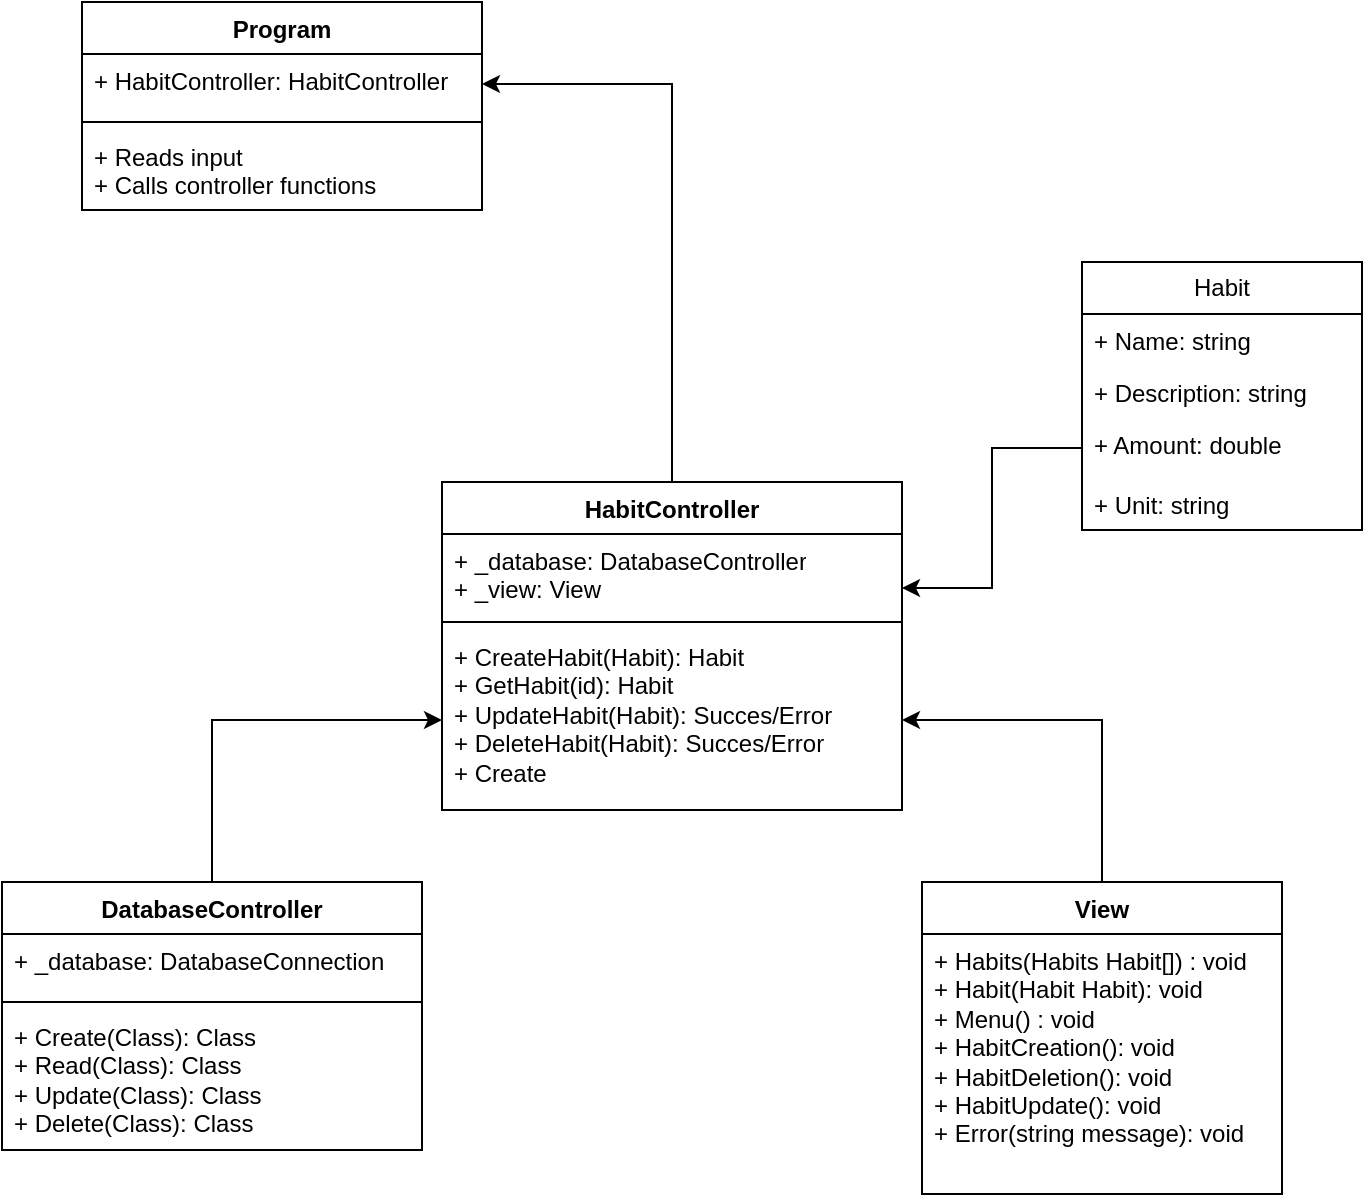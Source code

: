 <mxfile version="24.3.0" type="device">
  <diagram name="Page-1" id="MuE7PLi-8xMIiwO5Gi9H">
    <mxGraphModel dx="792" dy="1097" grid="1" gridSize="10" guides="1" tooltips="1" connect="1" arrows="1" fold="1" page="1" pageScale="1" pageWidth="827" pageHeight="1169" math="0" shadow="0">
      <root>
        <mxCell id="0" />
        <mxCell id="1" parent="0" />
        <mxCell id="YDaZaCtdbL7-nGB_41k7-34" style="edgeStyle=orthogonalEdgeStyle;rounded=0;orthogonalLoop=1;jettySize=auto;html=1;exitX=0.5;exitY=0;exitDx=0;exitDy=0;entryX=0;entryY=0.5;entryDx=0;entryDy=0;" edge="1" parent="1" source="YDaZaCtdbL7-nGB_41k7-3" target="YDaZaCtdbL7-nGB_41k7-21">
          <mxGeometry relative="1" as="geometry" />
        </mxCell>
        <mxCell id="YDaZaCtdbL7-nGB_41k7-3" value="DatabaseController" style="swimlane;fontStyle=1;align=center;verticalAlign=top;childLayout=stackLayout;horizontal=1;startSize=26;horizontalStack=0;resizeParent=1;resizeParentMax=0;resizeLast=0;collapsible=1;marginBottom=0;whiteSpace=wrap;html=1;" vertex="1" parent="1">
          <mxGeometry x="100" y="500" width="210" height="134" as="geometry" />
        </mxCell>
        <mxCell id="YDaZaCtdbL7-nGB_41k7-4" value="+ _database: DatabaseConnection" style="text;strokeColor=none;fillColor=none;align=left;verticalAlign=top;spacingLeft=4;spacingRight=4;overflow=hidden;rotatable=0;points=[[0,0.5],[1,0.5]];portConstraint=eastwest;whiteSpace=wrap;html=1;" vertex="1" parent="YDaZaCtdbL7-nGB_41k7-3">
          <mxGeometry y="26" width="210" height="30" as="geometry" />
        </mxCell>
        <mxCell id="YDaZaCtdbL7-nGB_41k7-5" value="" style="line;strokeWidth=1;fillColor=none;align=left;verticalAlign=middle;spacingTop=-1;spacingLeft=3;spacingRight=3;rotatable=0;labelPosition=right;points=[];portConstraint=eastwest;strokeColor=inherit;" vertex="1" parent="YDaZaCtdbL7-nGB_41k7-3">
          <mxGeometry y="56" width="210" height="8" as="geometry" />
        </mxCell>
        <mxCell id="YDaZaCtdbL7-nGB_41k7-6" value="+ Create(Class): Class&lt;div&gt;+ Read(Class): Class&lt;br&gt;&lt;/div&gt;&lt;div&gt;+ Update(Class): Class&lt;br&gt;&lt;/div&gt;&lt;div&gt;+ Delete(Class): Class&lt;br&gt;&lt;/div&gt;" style="text;strokeColor=none;fillColor=none;align=left;verticalAlign=top;spacingLeft=4;spacingRight=4;overflow=hidden;rotatable=0;points=[[0,0.5],[1,0.5]];portConstraint=eastwest;whiteSpace=wrap;html=1;" vertex="1" parent="YDaZaCtdbL7-nGB_41k7-3">
          <mxGeometry y="64" width="210" height="70" as="geometry" />
        </mxCell>
        <mxCell id="YDaZaCtdbL7-nGB_41k7-33" style="edgeStyle=orthogonalEdgeStyle;rounded=0;orthogonalLoop=1;jettySize=auto;html=1;entryX=1;entryY=0.5;entryDx=0;entryDy=0;" edge="1" parent="1" source="YDaZaCtdbL7-nGB_41k7-8" target="YDaZaCtdbL7-nGB_41k7-21">
          <mxGeometry relative="1" as="geometry" />
        </mxCell>
        <mxCell id="YDaZaCtdbL7-nGB_41k7-8" value="View" style="swimlane;fontStyle=1;align=center;verticalAlign=top;childLayout=stackLayout;horizontal=1;startSize=26;horizontalStack=0;resizeParent=1;resizeParentMax=0;resizeLast=0;collapsible=1;marginBottom=0;whiteSpace=wrap;html=1;" vertex="1" parent="1">
          <mxGeometry x="560" y="500" width="180" height="156" as="geometry" />
        </mxCell>
        <mxCell id="YDaZaCtdbL7-nGB_41k7-11" value="+ Habits(Habits Habit[]) : void&lt;div&gt;+ Habit(Habit Habit): void&lt;br&gt;&lt;div&gt;+ Menu() : void&lt;/div&gt;&lt;div&gt;+ HabitCreation(): void&lt;/div&gt;&lt;div&gt;+ HabitDeletion(): void&lt;/div&gt;&lt;div&gt;+ HabitUpdate(): void&lt;/div&gt;&lt;div&gt;+ Error(string message): void&lt;/div&gt;&lt;div&gt;&lt;br&gt;&lt;/div&gt;&lt;/div&gt;" style="text;strokeColor=none;fillColor=none;align=left;verticalAlign=top;spacingLeft=4;spacingRight=4;overflow=hidden;rotatable=0;points=[[0,0.5],[1,0.5]];portConstraint=eastwest;whiteSpace=wrap;html=1;" vertex="1" parent="YDaZaCtdbL7-nGB_41k7-8">
          <mxGeometry y="26" width="180" height="130" as="geometry" />
        </mxCell>
        <mxCell id="YDaZaCtdbL7-nGB_41k7-39" style="edgeStyle=orthogonalEdgeStyle;rounded=0;orthogonalLoop=1;jettySize=auto;html=1;entryX=1;entryY=0.5;entryDx=0;entryDy=0;" edge="1" parent="1" source="YDaZaCtdbL7-nGB_41k7-18" target="YDaZaCtdbL7-nGB_41k7-36">
          <mxGeometry relative="1" as="geometry" />
        </mxCell>
        <mxCell id="YDaZaCtdbL7-nGB_41k7-18" value="HabitController" style="swimlane;fontStyle=1;align=center;verticalAlign=top;childLayout=stackLayout;horizontal=1;startSize=26;horizontalStack=0;resizeParent=1;resizeParentMax=0;resizeLast=0;collapsible=1;marginBottom=0;whiteSpace=wrap;html=1;" vertex="1" parent="1">
          <mxGeometry x="320" y="300" width="230" height="164" as="geometry" />
        </mxCell>
        <mxCell id="YDaZaCtdbL7-nGB_41k7-19" value="&lt;div&gt;+ _database: DatabaseController&lt;/div&gt;&lt;div&gt;+ _view: View&lt;/div&gt;" style="text;strokeColor=none;fillColor=none;align=left;verticalAlign=top;spacingLeft=4;spacingRight=4;overflow=hidden;rotatable=0;points=[[0,0.5],[1,0.5]];portConstraint=eastwest;whiteSpace=wrap;html=1;" vertex="1" parent="YDaZaCtdbL7-nGB_41k7-18">
          <mxGeometry y="26" width="230" height="40" as="geometry" />
        </mxCell>
        <mxCell id="YDaZaCtdbL7-nGB_41k7-20" value="" style="line;strokeWidth=1;fillColor=none;align=left;verticalAlign=middle;spacingTop=-1;spacingLeft=3;spacingRight=3;rotatable=0;labelPosition=right;points=[];portConstraint=eastwest;strokeColor=inherit;" vertex="1" parent="YDaZaCtdbL7-nGB_41k7-18">
          <mxGeometry y="66" width="230" height="8" as="geometry" />
        </mxCell>
        <mxCell id="YDaZaCtdbL7-nGB_41k7-21" value="&lt;div&gt;+ CreateHabit(Habit): Habit&lt;/div&gt;&lt;div&gt;+ GetHabit(id): Habit&lt;/div&gt;&lt;div&gt;+ UpdateHabit(Habit): Succes/Error&lt;br&gt;&lt;div&gt;+ DeleteHabit(Habit): Succes/Error&lt;/div&gt;&lt;div&gt;+ Create&lt;/div&gt;&lt;/div&gt;" style="text;strokeColor=none;fillColor=none;align=left;verticalAlign=top;spacingLeft=4;spacingRight=4;overflow=hidden;rotatable=0;points=[[0,0.5],[1,0.5]];portConstraint=eastwest;whiteSpace=wrap;html=1;" vertex="1" parent="YDaZaCtdbL7-nGB_41k7-18">
          <mxGeometry y="74" width="230" height="90" as="geometry" />
        </mxCell>
        <mxCell id="YDaZaCtdbL7-nGB_41k7-28" value="Habit" style="swimlane;fontStyle=0;childLayout=stackLayout;horizontal=1;startSize=26;fillColor=none;horizontalStack=0;resizeParent=1;resizeParentMax=0;resizeLast=0;collapsible=1;marginBottom=0;whiteSpace=wrap;html=1;" vertex="1" parent="1">
          <mxGeometry x="640" y="190" width="140" height="134" as="geometry" />
        </mxCell>
        <mxCell id="YDaZaCtdbL7-nGB_41k7-29" value="+ Name: string" style="text;strokeColor=none;fillColor=none;align=left;verticalAlign=top;spacingLeft=4;spacingRight=4;overflow=hidden;rotatable=0;points=[[0,0.5],[1,0.5]];portConstraint=eastwest;whiteSpace=wrap;html=1;" vertex="1" parent="YDaZaCtdbL7-nGB_41k7-28">
          <mxGeometry y="26" width="140" height="26" as="geometry" />
        </mxCell>
        <mxCell id="YDaZaCtdbL7-nGB_41k7-42" value="+ Description: string" style="text;strokeColor=none;fillColor=none;align=left;verticalAlign=top;spacingLeft=4;spacingRight=4;overflow=hidden;rotatable=0;points=[[0,0.5],[1,0.5]];portConstraint=eastwest;whiteSpace=wrap;html=1;" vertex="1" parent="YDaZaCtdbL7-nGB_41k7-28">
          <mxGeometry y="52" width="140" height="26" as="geometry" />
        </mxCell>
        <mxCell id="YDaZaCtdbL7-nGB_41k7-30" value="+ Amount: double" style="text;strokeColor=none;fillColor=none;align=left;verticalAlign=top;spacingLeft=4;spacingRight=4;overflow=hidden;rotatable=0;points=[[0,0.5],[1,0.5]];portConstraint=eastwest;whiteSpace=wrap;html=1;" vertex="1" parent="YDaZaCtdbL7-nGB_41k7-28">
          <mxGeometry y="78" width="140" height="30" as="geometry" />
        </mxCell>
        <mxCell id="YDaZaCtdbL7-nGB_41k7-31" value="+ Unit: string" style="text;strokeColor=none;fillColor=none;align=left;verticalAlign=top;spacingLeft=4;spacingRight=4;overflow=hidden;rotatable=0;points=[[0,0.5],[1,0.5]];portConstraint=eastwest;whiteSpace=wrap;html=1;" vertex="1" parent="YDaZaCtdbL7-nGB_41k7-28">
          <mxGeometry y="108" width="140" height="26" as="geometry" />
        </mxCell>
        <mxCell id="YDaZaCtdbL7-nGB_41k7-32" style="edgeStyle=orthogonalEdgeStyle;rounded=0;orthogonalLoop=1;jettySize=auto;html=1;entryX=1;entryY=0.675;entryDx=0;entryDy=0;entryPerimeter=0;" edge="1" parent="1" source="YDaZaCtdbL7-nGB_41k7-30" target="YDaZaCtdbL7-nGB_41k7-19">
          <mxGeometry relative="1" as="geometry" />
        </mxCell>
        <mxCell id="YDaZaCtdbL7-nGB_41k7-35" value="Program" style="swimlane;fontStyle=1;align=center;verticalAlign=top;childLayout=stackLayout;horizontal=1;startSize=26;horizontalStack=0;resizeParent=1;resizeParentMax=0;resizeLast=0;collapsible=1;marginBottom=0;whiteSpace=wrap;html=1;" vertex="1" parent="1">
          <mxGeometry x="140" y="60" width="200" height="104" as="geometry" />
        </mxCell>
        <mxCell id="YDaZaCtdbL7-nGB_41k7-36" value="+ HabitController: HabitController" style="text;strokeColor=none;fillColor=none;align=left;verticalAlign=top;spacingLeft=4;spacingRight=4;overflow=hidden;rotatable=0;points=[[0,0.5],[1,0.5]];portConstraint=eastwest;whiteSpace=wrap;html=1;" vertex="1" parent="YDaZaCtdbL7-nGB_41k7-35">
          <mxGeometry y="26" width="200" height="30" as="geometry" />
        </mxCell>
        <mxCell id="YDaZaCtdbL7-nGB_41k7-37" value="" style="line;strokeWidth=1;fillColor=none;align=left;verticalAlign=middle;spacingTop=-1;spacingLeft=3;spacingRight=3;rotatable=0;labelPosition=right;points=[];portConstraint=eastwest;strokeColor=inherit;" vertex="1" parent="YDaZaCtdbL7-nGB_41k7-35">
          <mxGeometry y="56" width="200" height="8" as="geometry" />
        </mxCell>
        <mxCell id="YDaZaCtdbL7-nGB_41k7-38" value="+ Reads input&lt;div&gt;+ Calls controller functions&lt;/div&gt;" style="text;strokeColor=none;fillColor=none;align=left;verticalAlign=top;spacingLeft=4;spacingRight=4;overflow=hidden;rotatable=0;points=[[0,0.5],[1,0.5]];portConstraint=eastwest;whiteSpace=wrap;html=1;" vertex="1" parent="YDaZaCtdbL7-nGB_41k7-35">
          <mxGeometry y="64" width="200" height="40" as="geometry" />
        </mxCell>
      </root>
    </mxGraphModel>
  </diagram>
</mxfile>
